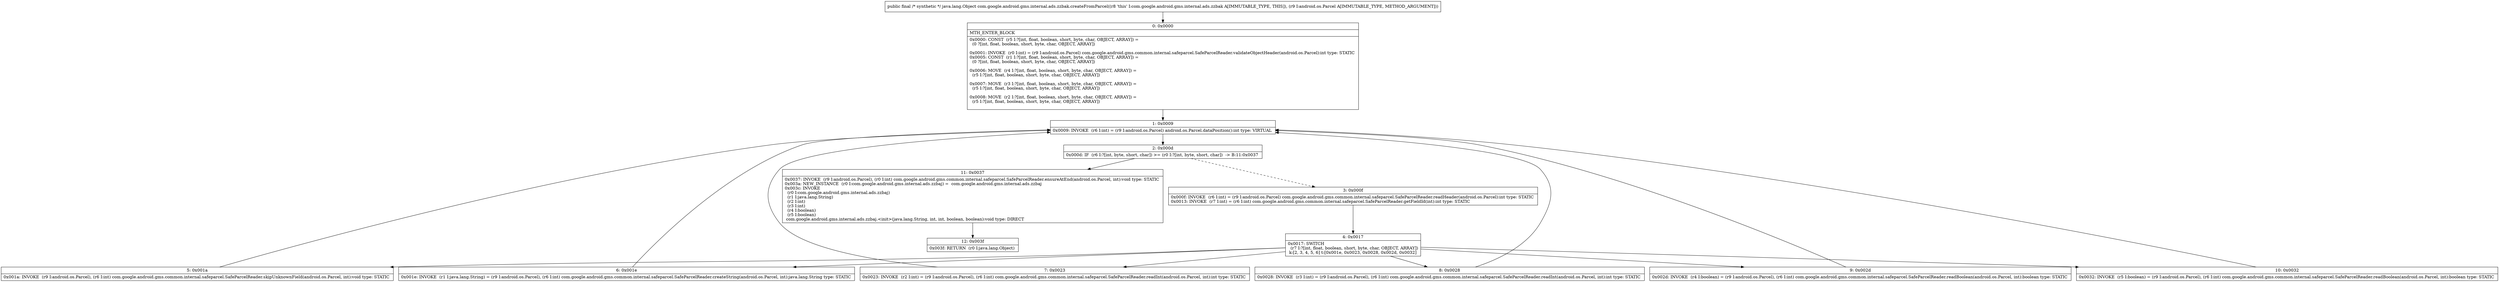 digraph "CFG forcom.google.android.gms.internal.ads.zzbak.createFromParcel(Landroid\/os\/Parcel;)Ljava\/lang\/Object;" {
Node_0 [shape=record,label="{0\:\ 0x0000|MTH_ENTER_BLOCK\l|0x0000: CONST  (r5 I:?[int, float, boolean, short, byte, char, OBJECT, ARRAY]) = \l  (0 ?[int, float, boolean, short, byte, char, OBJECT, ARRAY])\l \l0x0001: INVOKE  (r0 I:int) = (r9 I:android.os.Parcel) com.google.android.gms.common.internal.safeparcel.SafeParcelReader.validateObjectHeader(android.os.Parcel):int type: STATIC \l0x0005: CONST  (r1 I:?[int, float, boolean, short, byte, char, OBJECT, ARRAY]) = \l  (0 ?[int, float, boolean, short, byte, char, OBJECT, ARRAY])\l \l0x0006: MOVE  (r4 I:?[int, float, boolean, short, byte, char, OBJECT, ARRAY]) = \l  (r5 I:?[int, float, boolean, short, byte, char, OBJECT, ARRAY])\l \l0x0007: MOVE  (r3 I:?[int, float, boolean, short, byte, char, OBJECT, ARRAY]) = \l  (r5 I:?[int, float, boolean, short, byte, char, OBJECT, ARRAY])\l \l0x0008: MOVE  (r2 I:?[int, float, boolean, short, byte, char, OBJECT, ARRAY]) = \l  (r5 I:?[int, float, boolean, short, byte, char, OBJECT, ARRAY])\l \l}"];
Node_1 [shape=record,label="{1\:\ 0x0009|0x0009: INVOKE  (r6 I:int) = (r9 I:android.os.Parcel) android.os.Parcel.dataPosition():int type: VIRTUAL \l}"];
Node_2 [shape=record,label="{2\:\ 0x000d|0x000d: IF  (r6 I:?[int, byte, short, char]) \>= (r0 I:?[int, byte, short, char])  \-\> B:11:0x0037 \l}"];
Node_3 [shape=record,label="{3\:\ 0x000f|0x000f: INVOKE  (r6 I:int) = (r9 I:android.os.Parcel) com.google.android.gms.common.internal.safeparcel.SafeParcelReader.readHeader(android.os.Parcel):int type: STATIC \l0x0013: INVOKE  (r7 I:int) = (r6 I:int) com.google.android.gms.common.internal.safeparcel.SafeParcelReader.getFieldId(int):int type: STATIC \l}"];
Node_4 [shape=record,label="{4\:\ 0x0017|0x0017: SWITCH  \l  (r7 I:?[int, float, boolean, short, byte, char, OBJECT, ARRAY])\l k:[2, 3, 4, 5, 6] t:[0x001e, 0x0023, 0x0028, 0x002d, 0x0032] \l}"];
Node_5 [shape=record,label="{5\:\ 0x001a|0x001a: INVOKE  (r9 I:android.os.Parcel), (r6 I:int) com.google.android.gms.common.internal.safeparcel.SafeParcelReader.skipUnknownField(android.os.Parcel, int):void type: STATIC \l}"];
Node_6 [shape=record,label="{6\:\ 0x001e|0x001e: INVOKE  (r1 I:java.lang.String) = (r9 I:android.os.Parcel), (r6 I:int) com.google.android.gms.common.internal.safeparcel.SafeParcelReader.createString(android.os.Parcel, int):java.lang.String type: STATIC \l}"];
Node_7 [shape=record,label="{7\:\ 0x0023|0x0023: INVOKE  (r2 I:int) = (r9 I:android.os.Parcel), (r6 I:int) com.google.android.gms.common.internal.safeparcel.SafeParcelReader.readInt(android.os.Parcel, int):int type: STATIC \l}"];
Node_8 [shape=record,label="{8\:\ 0x0028|0x0028: INVOKE  (r3 I:int) = (r9 I:android.os.Parcel), (r6 I:int) com.google.android.gms.common.internal.safeparcel.SafeParcelReader.readInt(android.os.Parcel, int):int type: STATIC \l}"];
Node_9 [shape=record,label="{9\:\ 0x002d|0x002d: INVOKE  (r4 I:boolean) = (r9 I:android.os.Parcel), (r6 I:int) com.google.android.gms.common.internal.safeparcel.SafeParcelReader.readBoolean(android.os.Parcel, int):boolean type: STATIC \l}"];
Node_10 [shape=record,label="{10\:\ 0x0032|0x0032: INVOKE  (r5 I:boolean) = (r9 I:android.os.Parcel), (r6 I:int) com.google.android.gms.common.internal.safeparcel.SafeParcelReader.readBoolean(android.os.Parcel, int):boolean type: STATIC \l}"];
Node_11 [shape=record,label="{11\:\ 0x0037|0x0037: INVOKE  (r9 I:android.os.Parcel), (r0 I:int) com.google.android.gms.common.internal.safeparcel.SafeParcelReader.ensureAtEnd(android.os.Parcel, int):void type: STATIC \l0x003a: NEW_INSTANCE  (r0 I:com.google.android.gms.internal.ads.zzbaj) =  com.google.android.gms.internal.ads.zzbaj \l0x003c: INVOKE  \l  (r0 I:com.google.android.gms.internal.ads.zzbaj)\l  (r1 I:java.lang.String)\l  (r2 I:int)\l  (r3 I:int)\l  (r4 I:boolean)\l  (r5 I:boolean)\l com.google.android.gms.internal.ads.zzbaj.\<init\>(java.lang.String, int, int, boolean, boolean):void type: DIRECT \l}"];
Node_12 [shape=record,label="{12\:\ 0x003f|0x003f: RETURN  (r0 I:java.lang.Object) \l}"];
MethodNode[shape=record,label="{public final \/* synthetic *\/ java.lang.Object com.google.android.gms.internal.ads.zzbak.createFromParcel((r8 'this' I:com.google.android.gms.internal.ads.zzbak A[IMMUTABLE_TYPE, THIS]), (r9 I:android.os.Parcel A[IMMUTABLE_TYPE, METHOD_ARGUMENT])) }"];
MethodNode -> Node_0;
Node_0 -> Node_1;
Node_1 -> Node_2;
Node_2 -> Node_3[style=dashed];
Node_2 -> Node_11;
Node_3 -> Node_4;
Node_4 -> Node_5;
Node_4 -> Node_6;
Node_4 -> Node_7;
Node_4 -> Node_8;
Node_4 -> Node_9;
Node_4 -> Node_10;
Node_5 -> Node_1;
Node_6 -> Node_1;
Node_7 -> Node_1;
Node_8 -> Node_1;
Node_9 -> Node_1;
Node_10 -> Node_1;
Node_11 -> Node_12;
}


